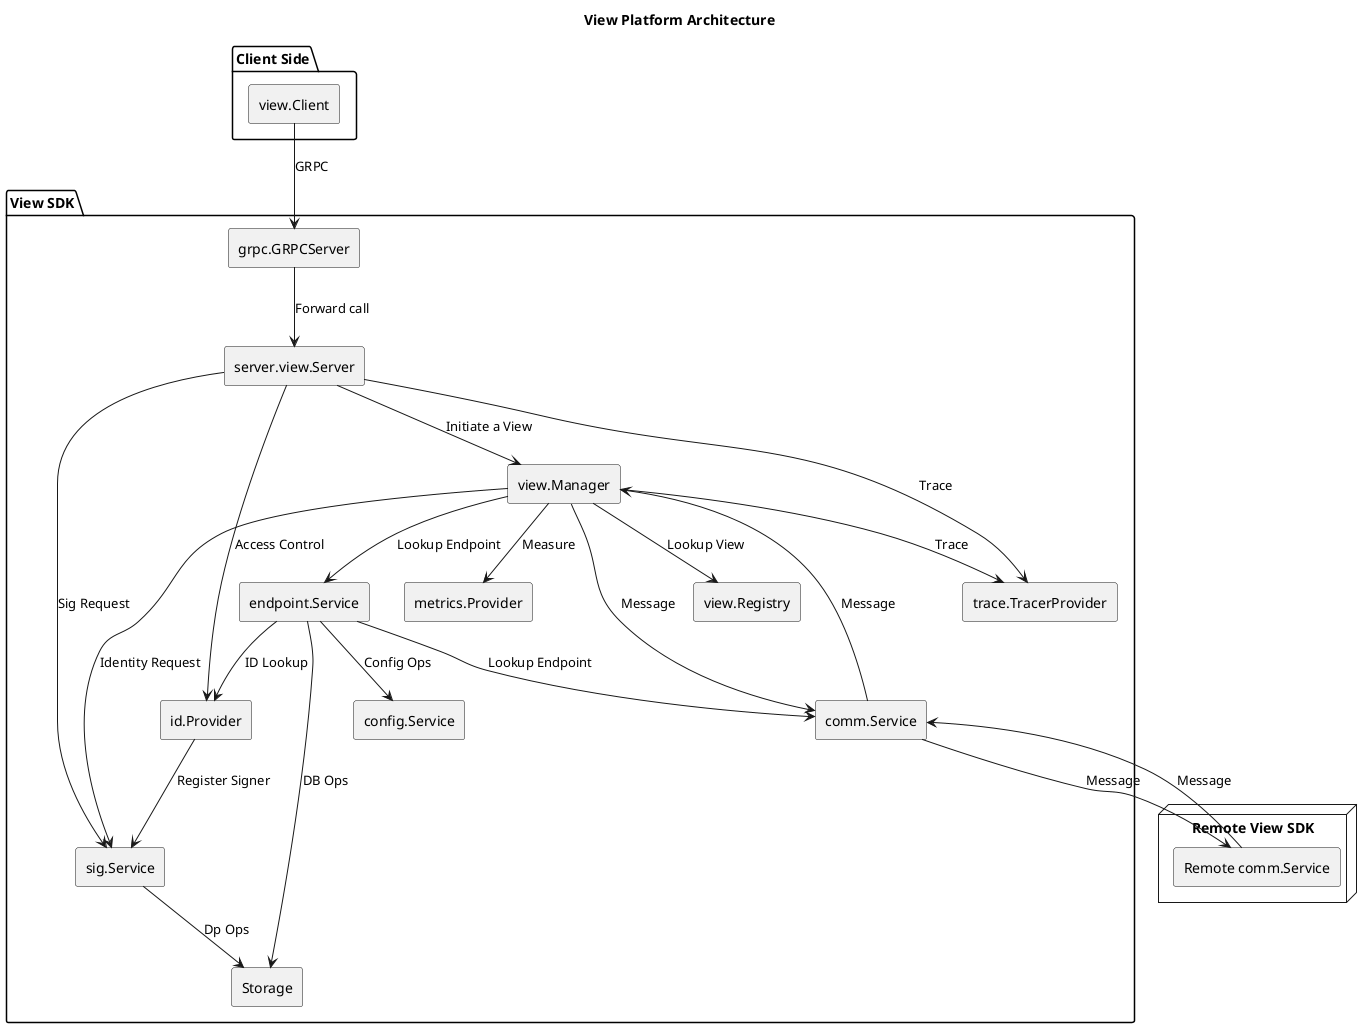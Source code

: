 @startuml
skinparam componentStyle rectangle

title View Platform Architecture

package "Client Side" {
  [view.Client]
}

package "View SDK" {
  [view.Client] --> [grpc.GRPCServer] : GRPC
  [grpc.GRPCServer] --> [server.view.Server] : Forward call

  [server.view.Server] --> [sig.Service] : Sig Request
  [server.view.Server] --> [view.Manager] : Initiate a View
  [server.view.Server] --> [id.Provider] : Access Control
  [server.view.Server] --> [trace.TracerProvider] : Trace

  [view.Manager] --> [view.Registry] : Lookup View
  [view.Manager] --> [comm.Service] : Message
  [view.Manager] --> [endpoint.Service] : Lookup Endpoint
  [view.Manager] --> [sig.Service] : Identity Request
  [view.Manager] --> [trace.TracerProvider] : Trace
  [view.Manager] --> [metrics.Provider] : Measure

  [comm.Service] --> [view.Manager] : Message

  [endpoint.Service] --> [comm.Service] : Lookup Endpoint
  [endpoint.Service] --> [Storage]: DB Ops
  [endpoint.Service] --> [config.Service]: Config Ops
  [endpoint.Service] --> [id.Provider] : ID Lookup

  [sig.Service] --> [Storage] : Dp Ops
  [id.Provider] -->  [sig.Service] : Register Signer
}

node "Remote View SDK" {
  [Remote comm.Service]
}

[comm.Service] --> [Remote comm.Service] : Message
[Remote comm.Service] --> [comm.Service] : Message

@enduml

